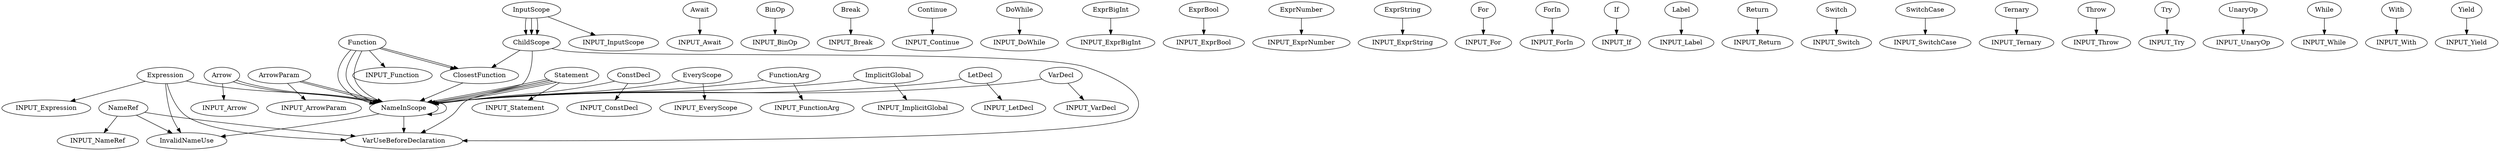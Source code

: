 digraph {
    0 [label=Arrow];
    1 [label=ArrowParam];
    2 [label=Await];
    3 [label=BinOp];
    4 [label=Break];
    5 [label=ChildScope];
    6 [label=ClosestFunction];
    7 [label=ConstDecl];
    8 [label=Continue];
    9 [label=DoWhile];
    10 [label=EveryScope];
    11 [label=ExprBigInt];
    12 [label=ExprBool];
    13 [label=ExprNumber];
    14 [label=ExprString];
    15 [label=Expression];
    16 [label=For];
    17 [label=ForIn];
    18 [label=Function];
    19 [label=FunctionArg];
    20 [label=INPUT_Arrow];
    21 [label=INPUT_ArrowParam];
    22 [label=INPUT_Await];
    23 [label=INPUT_BinOp];
    24 [label=INPUT_Break];
    25 [label=INPUT_ConstDecl];
    26 [label=INPUT_Continue];
    27 [label=INPUT_DoWhile];
    28 [label=INPUT_EveryScope];
    29 [label=INPUT_ExprBigInt];
    30 [label=INPUT_ExprBool];
    31 [label=INPUT_ExprNumber];
    32 [label=INPUT_ExprString];
    33 [label=INPUT_Expression];
    34 [label=INPUT_For];
    35 [label=INPUT_ForIn];
    36 [label=INPUT_Function];
    37 [label=INPUT_FunctionArg];
    38 [label=INPUT_If];
    39 [label=INPUT_ImplicitGlobal];
    40 [label=INPUT_InputScope];
    41 [label=INPUT_Label];
    42 [label=INPUT_LetDecl];
    43 [label=INPUT_NameRef];
    44 [label=INPUT_Return];
    45 [label=INPUT_Statement];
    46 [label=INPUT_Switch];
    47 [label=INPUT_SwitchCase];
    48 [label=INPUT_Ternary];
    49 [label=INPUT_Throw];
    50 [label=INPUT_Try];
    51 [label=INPUT_UnaryOp];
    52 [label=INPUT_VarDecl];
    53 [label=INPUT_While];
    54 [label=INPUT_With];
    55 [label=INPUT_Yield];
    56 [label=If];
    57 [label=ImplicitGlobal];
    58 [label=InputScope];
    59 [label=InvalidNameUse];
    60 [label=Label];
    61 [label=LetDecl];
    62 [label=NameInScope];
    63 [label=NameRef];
    64 [label=Return];
    65 [label=Statement];
    66 [label=Switch];
    67 [label=SwitchCase];
    68 [label=Ternary];
    69 [label=Throw];
    70 [label=Try];
    71 [label=UnaryOp];
    72 [label=VarDecl];
    73 [label=VarUseBeforeDeclaration];
    74 [label=While];
    75 [label=With];
    76 [label=Yield];
    0 -> 20;
    0 -> 62;
    0 -> 62;
    1 -> 21;
    1 -> 62;
    1 -> 62;
    2 -> 22;
    3 -> 23;
    4 -> 24;
    5 -> 6;
    5 -> 62;
    5 -> 73;
    6 -> 62;
    7 -> 25;
    7 -> 62;
    8 -> 26;
    9 -> 27;
    10 -> 28;
    10 -> 62;
    11 -> 29;
    12 -> 30;
    13 -> 31;
    14 -> 32;
    15 -> 33;
    15 -> 59;
    15 -> 62;
    15 -> 73;
    16 -> 34;
    17 -> 35;
    18 -> 6;
    18 -> 6;
    18 -> 36;
    18 -> 62;
    18 -> 62;
    18 -> 62;
    19 -> 37;
    19 -> 62;
    56 -> 38;
    57 -> 39;
    57 -> 62;
    58 -> 5;
    58 -> 5;
    58 -> 5;
    58 -> 40;
    60 -> 41;
    61 -> 42;
    61 -> 62;
    62 -> 59;
    62 -> 62;
    62 -> 73;
    63 -> 43;
    63 -> 59;
    63 -> 73;
    64 -> 44;
    65 -> 45;
    65 -> 62;
    65 -> 62;
    65 -> 62;
    65 -> 62;
    65 -> 73;
    66 -> 46;
    67 -> 47;
    68 -> 48;
    69 -> 49;
    70 -> 50;
    71 -> 51;
    72 -> 52;
    72 -> 62;
    74 -> 53;
    75 -> 54;
    76 -> 55;
}